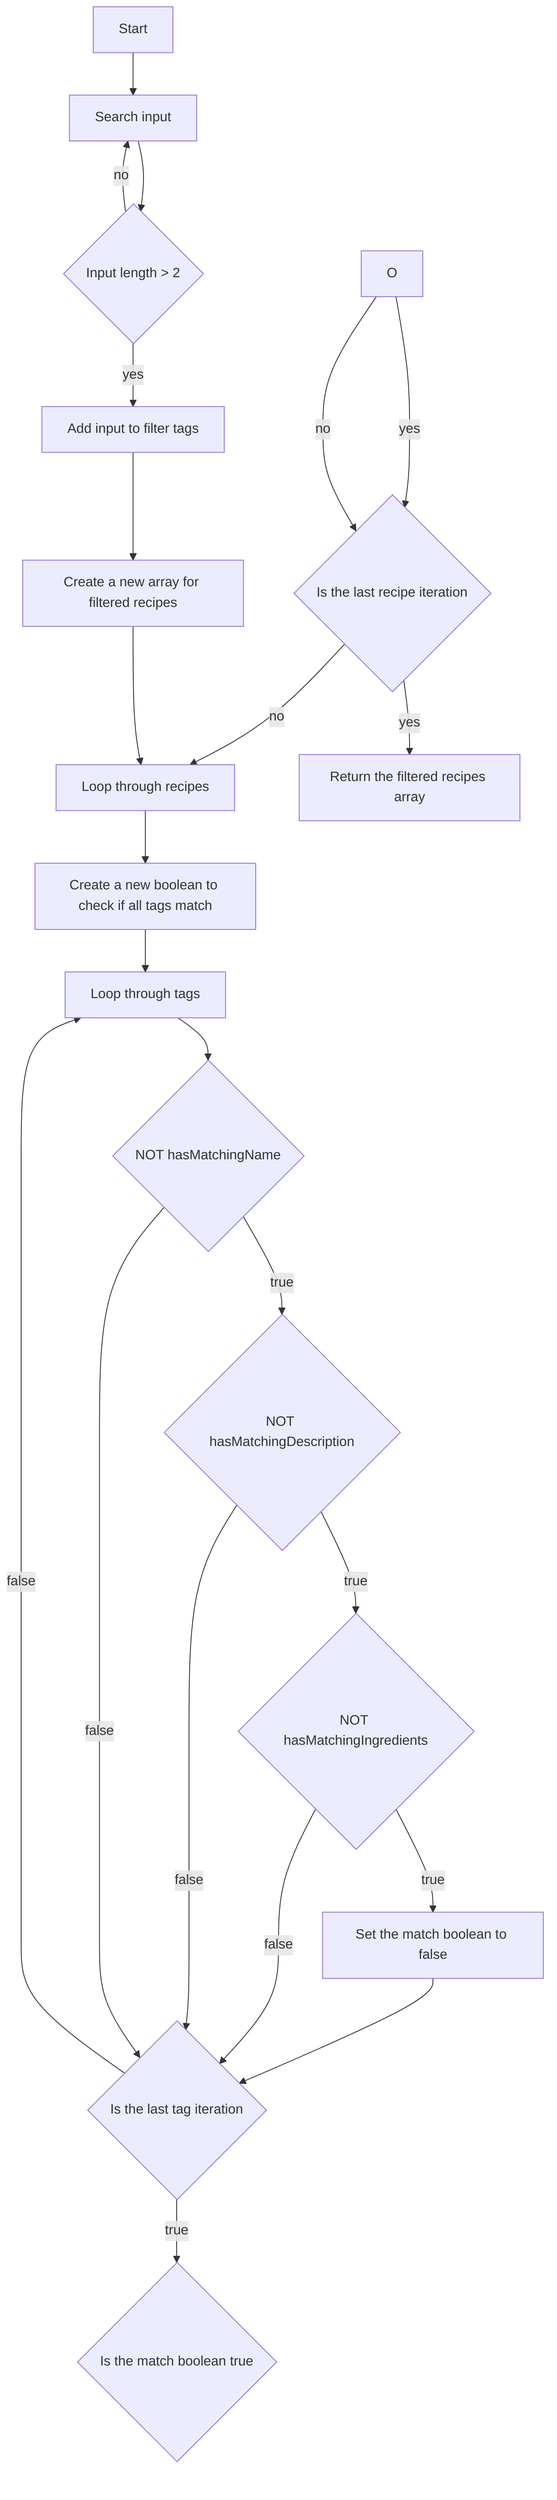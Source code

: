 graph TD
    A[Start] --> B[Search input]
    B --> C{Input length > 2}
    C --> |yes| D[Add input to filter tags]
    C --> |no| B
    D --> E[Create a new array for filtered recipes]
    E --> F[Loop through recipes]
    F --> G[Create a new boolean to check if all tags match]
    G --> H[Loop through tags]
    H --> I{NOT hasMatchingName}
    I --> |true| J{NOT hasMatchingDescription}
    J --> |true| K{NOT hasMatchingIngredients}
    K --> |true| L[Set the match boolean to false]
    L --> M{Is the last tag iteration}
    I --> |false| M
    J --> |false| M
    K --> |false| M
    M --> |false| H
    M --> |true| N{Is the match boolean true}
    O ---> |yes| P[Add the recipe to the filtered recipes array]
    O --> |no| P{Is the last recipe iteration}
    P --> |yes| Q[Return the filtered recipes array]
    P --> |no| F